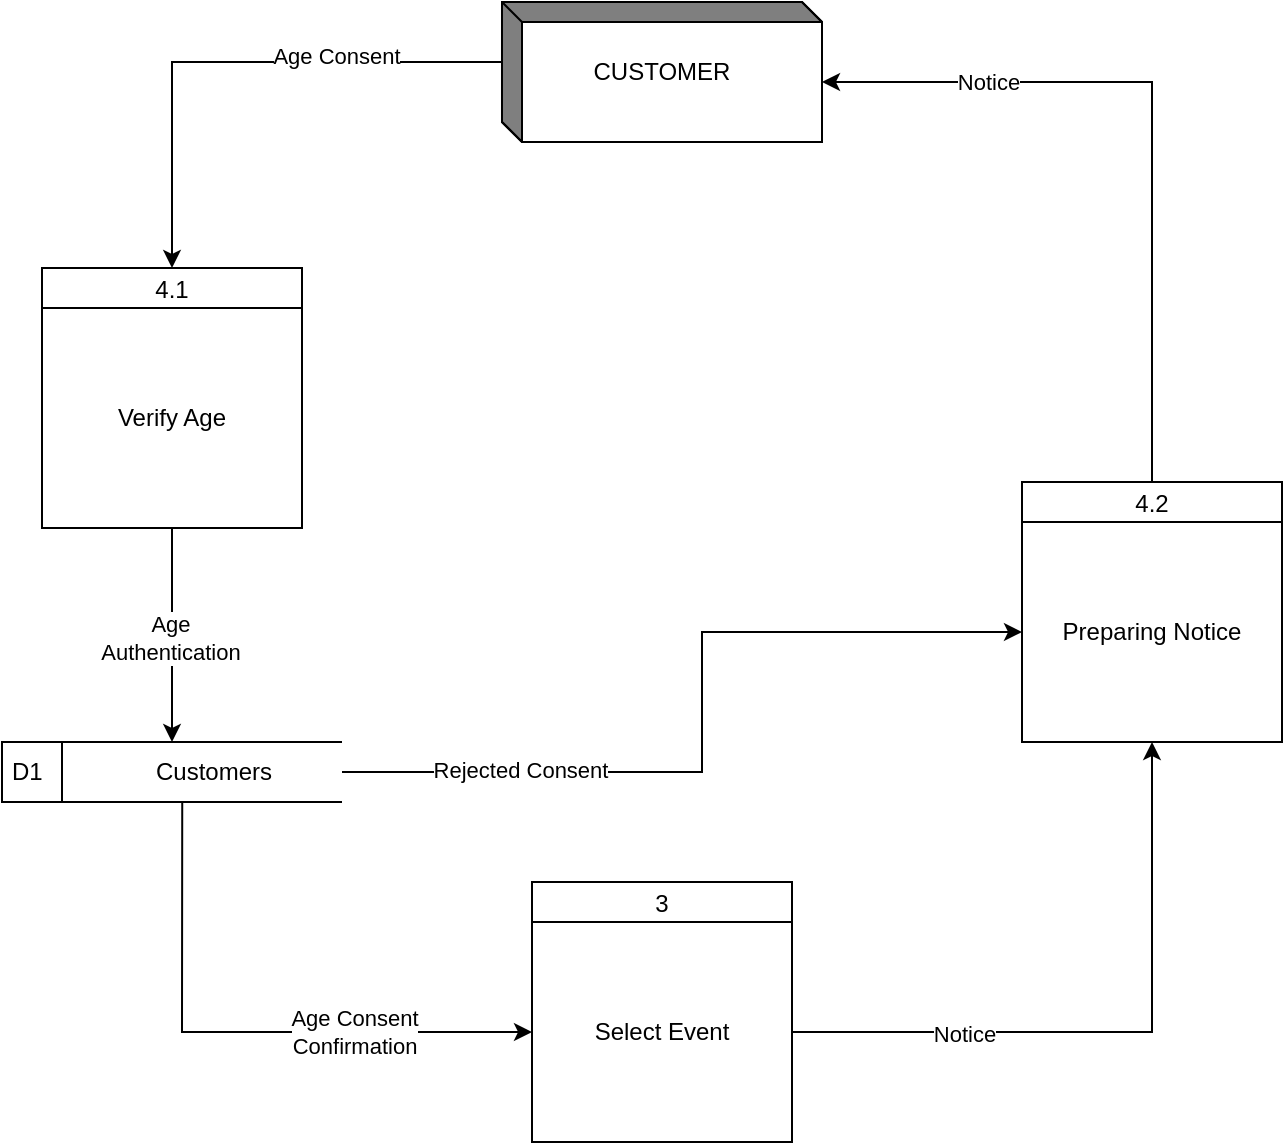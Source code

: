 <mxfile version="21.8.1" type="github">
  <diagram name="Page-1" id="5d7acffa-a066-3a61-03fe-96351882024d">
    <mxGraphModel dx="1100" dy="548" grid="1" gridSize="10" guides="1" tooltips="1" connect="1" arrows="1" fold="1" page="1" pageScale="1" pageWidth="1100" pageHeight="850" background="#ffffff" math="0" shadow="0">
      <root>
        <mxCell id="0" />
        <mxCell id="1" parent="0" />
        <mxCell id="iur3utxpEIfSdaShC565-2" value="CUSTOMER" style="html=1;dashed=0;whiteSpace=wrap;shape=mxgraph.dfd.externalEntity" vertex="1" parent="1">
          <mxGeometry x="470" y="80" width="160" height="70" as="geometry" />
        </mxCell>
        <mxCell id="iur3utxpEIfSdaShC565-4" value="" style="endArrow=classic;html=1;rounded=0;entryX=0.5;entryY=0;entryDx=0;entryDy=0;exitX=0;exitY=0;exitDx=0;exitDy=30;exitPerimeter=0;" edge="1" parent="1" source="iur3utxpEIfSdaShC565-2" target="iur3utxpEIfSdaShC565-8">
          <mxGeometry width="50" height="50" relative="1" as="geometry">
            <mxPoint x="420" y="380" as="sourcePoint" />
            <mxPoint x="510" y="300" as="targetPoint" />
            <Array as="points">
              <mxPoint x="305" y="110" />
            </Array>
          </mxGeometry>
        </mxCell>
        <mxCell id="iur3utxpEIfSdaShC565-19" value="Age Consent" style="edgeLabel;html=1;align=center;verticalAlign=middle;resizable=0;points=[];" vertex="1" connectable="0" parent="iur3utxpEIfSdaShC565-4">
          <mxGeometry x="-0.376" y="-3" relative="1" as="geometry">
            <mxPoint as="offset" />
          </mxGeometry>
        </mxCell>
        <mxCell id="iur3utxpEIfSdaShC565-6" value="4.2" style="swimlane;fontStyle=0;childLayout=stackLayout;horizontal=1;startSize=20;fillColor=#ffffff;horizontalStack=0;resizeParent=1;resizeParentMax=0;resizeLast=0;collapsible=0;marginBottom=0;swimlaneFillColor=#ffffff;" vertex="1" parent="1">
          <mxGeometry x="730" y="320" width="130" height="130" as="geometry" />
        </mxCell>
        <mxCell id="iur3utxpEIfSdaShC565-7" value="Preparing Notice" style="text;html=1;strokeColor=none;fillColor=none;align=center;verticalAlign=middle;whiteSpace=wrap;rounded=0;" vertex="1" parent="iur3utxpEIfSdaShC565-6">
          <mxGeometry y="20" width="130" height="110" as="geometry" />
        </mxCell>
        <mxCell id="iur3utxpEIfSdaShC565-8" value="4.1" style="swimlane;fontStyle=0;childLayout=stackLayout;horizontal=1;startSize=20;fillColor=#ffffff;horizontalStack=0;resizeParent=1;resizeParentMax=0;resizeLast=0;collapsible=0;marginBottom=0;swimlaneFillColor=#ffffff;" vertex="1" parent="1">
          <mxGeometry x="240" y="213" width="130" height="130" as="geometry" />
        </mxCell>
        <mxCell id="iur3utxpEIfSdaShC565-9" value="Verify Age" style="text;html=1;strokeColor=none;fillColor=none;align=center;verticalAlign=middle;whiteSpace=wrap;rounded=0;" vertex="1" parent="iur3utxpEIfSdaShC565-8">
          <mxGeometry y="20" width="130" height="110" as="geometry" />
        </mxCell>
        <mxCell id="iur3utxpEIfSdaShC565-10" value="3" style="swimlane;fontStyle=0;childLayout=stackLayout;horizontal=1;startSize=20;fillColor=#ffffff;horizontalStack=0;resizeParent=1;resizeParentMax=0;resizeLast=0;collapsible=0;marginBottom=0;swimlaneFillColor=#ffffff;" vertex="1" parent="1">
          <mxGeometry x="485" y="520" width="130" height="130" as="geometry" />
        </mxCell>
        <mxCell id="iur3utxpEIfSdaShC565-11" value="Select Event" style="text;html=1;strokeColor=none;fillColor=none;align=center;verticalAlign=middle;whiteSpace=wrap;rounded=0;" vertex="1" parent="iur3utxpEIfSdaShC565-10">
          <mxGeometry y="20" width="130" height="110" as="geometry" />
        </mxCell>
        <mxCell id="iur3utxpEIfSdaShC565-16" value="" style="group" vertex="1" connectable="0" parent="1">
          <mxGeometry x="220" y="450" width="170" height="30" as="geometry" />
        </mxCell>
        <mxCell id="iur3utxpEIfSdaShC565-18" value="" style="group" vertex="1" connectable="0" parent="iur3utxpEIfSdaShC565-16">
          <mxGeometry width="170" height="30" as="geometry" />
        </mxCell>
        <mxCell id="iur3utxpEIfSdaShC565-1" value="D1" style="html=1;dashed=0;whiteSpace=wrap;shape=mxgraph.dfd.dataStoreID;align=left;spacingLeft=3;points=[[0,0],[0.5,0],[1,0],[0,0.5],[1,0.5],[0,1],[0.5,1],[1,1]];" vertex="1" parent="iur3utxpEIfSdaShC565-18">
          <mxGeometry width="170" height="30" as="geometry" />
        </mxCell>
        <mxCell id="iur3utxpEIfSdaShC565-14" value="Customers" style="text;html=1;strokeColor=none;fillColor=none;align=center;verticalAlign=middle;whiteSpace=wrap;rounded=0;" vertex="1" parent="iur3utxpEIfSdaShC565-18">
          <mxGeometry x="74.182" width="63.75" height="30" as="geometry" />
        </mxCell>
        <mxCell id="iur3utxpEIfSdaShC565-20" value="" style="endArrow=classic;html=1;rounded=0;entryX=0.5;entryY=0;entryDx=0;entryDy=0;exitX=0.5;exitY=1;exitDx=0;exitDy=0;" edge="1" parent="1" source="iur3utxpEIfSdaShC565-9" target="iur3utxpEIfSdaShC565-1">
          <mxGeometry width="50" height="50" relative="1" as="geometry">
            <mxPoint x="190" y="400" as="sourcePoint" />
            <mxPoint x="240" y="350" as="targetPoint" />
          </mxGeometry>
        </mxCell>
        <mxCell id="iur3utxpEIfSdaShC565-21" value="Age&lt;br&gt;Authentication" style="edgeLabel;html=1;align=center;verticalAlign=middle;resizable=0;points=[];" vertex="1" connectable="0" parent="iur3utxpEIfSdaShC565-20">
          <mxGeometry x="0.018" y="-1" relative="1" as="geometry">
            <mxPoint as="offset" />
          </mxGeometry>
        </mxCell>
        <mxCell id="iur3utxpEIfSdaShC565-22" value="" style="endArrow=classic;html=1;rounded=0;entryX=0;entryY=0.5;entryDx=0;entryDy=0;exitX=0.25;exitY=1;exitDx=0;exitDy=0;" edge="1" parent="1" source="iur3utxpEIfSdaShC565-14" target="iur3utxpEIfSdaShC565-11">
          <mxGeometry width="50" height="50" relative="1" as="geometry">
            <mxPoint x="250" y="590" as="sourcePoint" />
            <mxPoint x="300" y="540" as="targetPoint" />
            <Array as="points">
              <mxPoint x="310" y="595" />
            </Array>
          </mxGeometry>
        </mxCell>
        <mxCell id="iur3utxpEIfSdaShC565-23" value="Age Consent&lt;br&gt;Confirmation" style="edgeLabel;html=1;align=center;verticalAlign=middle;resizable=0;points=[];" vertex="1" connectable="0" parent="iur3utxpEIfSdaShC565-22">
          <mxGeometry x="0.382" y="4" relative="1" as="geometry">
            <mxPoint y="4" as="offset" />
          </mxGeometry>
        </mxCell>
        <mxCell id="iur3utxpEIfSdaShC565-24" value="" style="endArrow=classic;html=1;rounded=0;entryX=0.5;entryY=1;entryDx=0;entryDy=0;exitX=1;exitY=0.5;exitDx=0;exitDy=0;" edge="1" parent="1" source="iur3utxpEIfSdaShC565-11" target="iur3utxpEIfSdaShC565-7">
          <mxGeometry width="50" height="50" relative="1" as="geometry">
            <mxPoint x="550" y="500" as="sourcePoint" />
            <mxPoint x="600" y="450" as="targetPoint" />
            <Array as="points">
              <mxPoint x="795" y="595" />
            </Array>
          </mxGeometry>
        </mxCell>
        <mxCell id="iur3utxpEIfSdaShC565-25" value="Notice" style="edgeLabel;html=1;align=center;verticalAlign=middle;resizable=0;points=[];" vertex="1" connectable="0" parent="iur3utxpEIfSdaShC565-24">
          <mxGeometry x="-0.471" y="-4" relative="1" as="geometry">
            <mxPoint y="-3" as="offset" />
          </mxGeometry>
        </mxCell>
        <mxCell id="iur3utxpEIfSdaShC565-26" value="" style="endArrow=classic;html=1;rounded=0;exitX=1;exitY=0.5;exitDx=0;exitDy=0;entryX=0;entryY=0.5;entryDx=0;entryDy=0;" edge="1" parent="1" source="iur3utxpEIfSdaShC565-1" target="iur3utxpEIfSdaShC565-7">
          <mxGeometry width="50" height="50" relative="1" as="geometry">
            <mxPoint x="460" y="410" as="sourcePoint" />
            <mxPoint x="510" y="360" as="targetPoint" />
            <Array as="points">
              <mxPoint x="570" y="465" />
              <mxPoint x="570" y="395" />
            </Array>
          </mxGeometry>
        </mxCell>
        <mxCell id="iur3utxpEIfSdaShC565-27" value="Rejected Consent" style="edgeLabel;html=1;align=center;verticalAlign=middle;resizable=0;points=[];" vertex="1" connectable="0" parent="iur3utxpEIfSdaShC565-26">
          <mxGeometry x="-0.565" y="3" relative="1" as="geometry">
            <mxPoint y="2" as="offset" />
          </mxGeometry>
        </mxCell>
        <mxCell id="iur3utxpEIfSdaShC565-28" value="" style="endArrow=classic;html=1;rounded=0;entryX=0;entryY=0;entryDx=160;entryDy=40;entryPerimeter=0;exitX=0.5;exitY=0;exitDx=0;exitDy=0;" edge="1" parent="1" source="iur3utxpEIfSdaShC565-6" target="iur3utxpEIfSdaShC565-2">
          <mxGeometry width="50" height="50" relative="1" as="geometry">
            <mxPoint x="660" y="270" as="sourcePoint" />
            <mxPoint x="710" y="220" as="targetPoint" />
            <Array as="points">
              <mxPoint x="795" y="120" />
            </Array>
          </mxGeometry>
        </mxCell>
        <mxCell id="iur3utxpEIfSdaShC565-29" value="Notice" style="edgeLabel;html=1;align=center;verticalAlign=middle;resizable=0;points=[];" vertex="1" connectable="0" parent="iur3utxpEIfSdaShC565-28">
          <mxGeometry x="0.549" relative="1" as="geometry">
            <mxPoint as="offset" />
          </mxGeometry>
        </mxCell>
      </root>
    </mxGraphModel>
  </diagram>
</mxfile>
